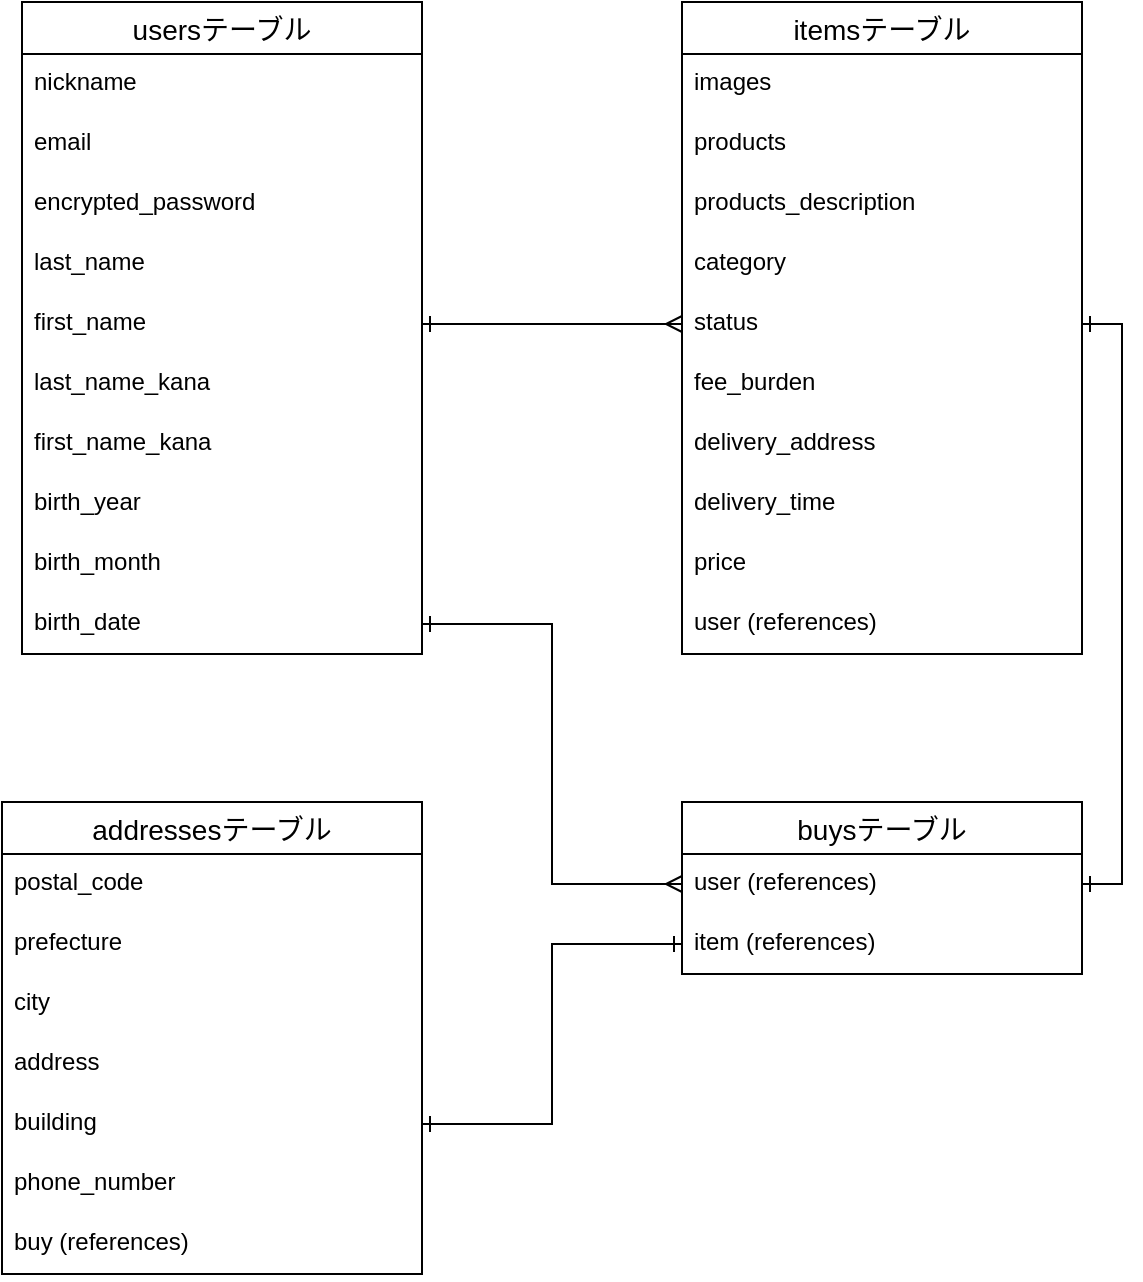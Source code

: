 <mxfile>
    <diagram id="jucyqIgtw844d7UX5WEU" name="ページ1">
        <mxGraphModel dx="728" dy="680" grid="1" gridSize="10" guides="1" tooltips="1" connect="1" arrows="1" fold="1" page="1" pageScale="1" pageWidth="827" pageHeight="1169" math="0" shadow="0">
            <root>
                <mxCell id="0"/>
                <mxCell id="1" parent="0"/>
                <mxCell id="219" value="usersテーブル" style="swimlane;fontStyle=0;childLayout=stackLayout;horizontal=1;startSize=26;horizontalStack=0;resizeParent=1;resizeParentMax=0;resizeLast=0;collapsible=1;marginBottom=0;align=center;fontSize=14;" vertex="1" parent="1">
                    <mxGeometry x="40" y="40" width="200" height="326" as="geometry"/>
                </mxCell>
                <mxCell id="220" value="nickname" style="text;strokeColor=none;fillColor=none;spacingLeft=4;spacingRight=4;overflow=hidden;rotatable=0;points=[[0,0.5],[1,0.5]];portConstraint=eastwest;fontSize=12;" vertex="1" parent="219">
                    <mxGeometry y="26" width="200" height="30" as="geometry"/>
                </mxCell>
                <mxCell id="221" value="email" style="text;strokeColor=none;fillColor=none;spacingLeft=4;spacingRight=4;overflow=hidden;rotatable=0;points=[[0,0.5],[1,0.5]];portConstraint=eastwest;fontSize=12;" vertex="1" parent="219">
                    <mxGeometry y="56" width="200" height="30" as="geometry"/>
                </mxCell>
                <mxCell id="224" value="encrypted_password " style="text;strokeColor=none;fillColor=none;spacingLeft=4;spacingRight=4;overflow=hidden;rotatable=0;points=[[0,0.5],[1,0.5]];portConstraint=eastwest;fontSize=12;" vertex="1" parent="219">
                    <mxGeometry y="86" width="200" height="30" as="geometry"/>
                </mxCell>
                <mxCell id="230" value="last_name" style="text;strokeColor=none;fillColor=none;spacingLeft=4;spacingRight=4;overflow=hidden;rotatable=0;points=[[0,0.5],[1,0.5]];portConstraint=eastwest;fontSize=12;" vertex="1" parent="219">
                    <mxGeometry y="116" width="200" height="30" as="geometry"/>
                </mxCell>
                <mxCell id="231" value="first_name" style="text;strokeColor=none;fillColor=none;spacingLeft=4;spacingRight=4;overflow=hidden;rotatable=0;points=[[0,0.5],[1,0.5]];portConstraint=eastwest;fontSize=12;" vertex="1" parent="219">
                    <mxGeometry y="146" width="200" height="30" as="geometry"/>
                </mxCell>
                <mxCell id="232" value="last_name_kana" style="text;strokeColor=none;fillColor=none;spacingLeft=4;spacingRight=4;overflow=hidden;rotatable=0;points=[[0,0.5],[1,0.5]];portConstraint=eastwest;fontSize=12;" vertex="1" parent="219">
                    <mxGeometry y="176" width="200" height="30" as="geometry"/>
                </mxCell>
                <mxCell id="233" value="first_name_kana" style="text;strokeColor=none;fillColor=none;spacingLeft=4;spacingRight=4;overflow=hidden;rotatable=0;points=[[0,0.5],[1,0.5]];portConstraint=eastwest;fontSize=12;" vertex="1" parent="219">
                    <mxGeometry y="206" width="200" height="30" as="geometry"/>
                </mxCell>
                <mxCell id="234" value="birth_year" style="text;strokeColor=none;fillColor=none;spacingLeft=4;spacingRight=4;overflow=hidden;rotatable=0;points=[[0,0.5],[1,0.5]];portConstraint=eastwest;fontSize=12;" vertex="1" parent="219">
                    <mxGeometry y="236" width="200" height="30" as="geometry"/>
                </mxCell>
                <mxCell id="235" value="birth_month" style="text;strokeColor=none;fillColor=none;spacingLeft=4;spacingRight=4;overflow=hidden;rotatable=0;points=[[0,0.5],[1,0.5]];portConstraint=eastwest;fontSize=12;" vertex="1" parent="219">
                    <mxGeometry y="266" width="200" height="30" as="geometry"/>
                </mxCell>
                <mxCell id="236" value="birth_date" style="text;strokeColor=none;fillColor=none;spacingLeft=4;spacingRight=4;overflow=hidden;rotatable=0;points=[[0,0.5],[1,0.5]];portConstraint=eastwest;fontSize=12;" vertex="1" parent="219">
                    <mxGeometry y="296" width="200" height="30" as="geometry"/>
                </mxCell>
                <mxCell id="237" value="itemsテーブル" style="swimlane;fontStyle=0;childLayout=stackLayout;horizontal=1;startSize=26;horizontalStack=0;resizeParent=1;resizeParentMax=0;resizeLast=0;collapsible=1;marginBottom=0;align=center;fontSize=14;" vertex="1" parent="1">
                    <mxGeometry x="370" y="40" width="200" height="326" as="geometry"/>
                </mxCell>
                <mxCell id="238" value="images" style="text;strokeColor=none;fillColor=none;spacingLeft=4;spacingRight=4;overflow=hidden;rotatable=0;points=[[0,0.5],[1,0.5]];portConstraint=eastwest;fontSize=12;" vertex="1" parent="237">
                    <mxGeometry y="26" width="200" height="30" as="geometry"/>
                </mxCell>
                <mxCell id="241" value="products" style="text;strokeColor=none;fillColor=none;spacingLeft=4;spacingRight=4;overflow=hidden;rotatable=0;points=[[0,0.5],[1,0.5]];portConstraint=eastwest;fontSize=12;" vertex="1" parent="237">
                    <mxGeometry y="56" width="200" height="30" as="geometry"/>
                </mxCell>
                <mxCell id="242" value="products_description" style="text;strokeColor=none;fillColor=none;spacingLeft=4;spacingRight=4;overflow=hidden;rotatable=0;points=[[0,0.5],[1,0.5]];portConstraint=eastwest;fontSize=12;" vertex="1" parent="237">
                    <mxGeometry y="86" width="200" height="30" as="geometry"/>
                </mxCell>
                <mxCell id="243" value="category" style="text;strokeColor=none;fillColor=none;spacingLeft=4;spacingRight=4;overflow=hidden;rotatable=0;points=[[0,0.5],[1,0.5]];portConstraint=eastwest;fontSize=12;" vertex="1" parent="237">
                    <mxGeometry y="116" width="200" height="30" as="geometry"/>
                </mxCell>
                <mxCell id="244" value="status" style="text;strokeColor=none;fillColor=none;spacingLeft=4;spacingRight=4;overflow=hidden;rotatable=0;points=[[0,0.5],[1,0.5]];portConstraint=eastwest;fontSize=12;" vertex="1" parent="237">
                    <mxGeometry y="146" width="200" height="30" as="geometry"/>
                </mxCell>
                <mxCell id="245" value="fee_burden" style="text;strokeColor=none;fillColor=none;spacingLeft=4;spacingRight=4;overflow=hidden;rotatable=0;points=[[0,0.5],[1,0.5]];portConstraint=eastwest;fontSize=12;" vertex="1" parent="237">
                    <mxGeometry y="176" width="200" height="30" as="geometry"/>
                </mxCell>
                <mxCell id="246" value="delivery_address" style="text;strokeColor=none;fillColor=none;spacingLeft=4;spacingRight=4;overflow=hidden;rotatable=0;points=[[0,0.5],[1,0.5]];portConstraint=eastwest;fontSize=12;" vertex="1" parent="237">
                    <mxGeometry y="206" width="200" height="30" as="geometry"/>
                </mxCell>
                <mxCell id="247" value="delivery_time" style="text;strokeColor=none;fillColor=none;spacingLeft=4;spacingRight=4;overflow=hidden;rotatable=0;points=[[0,0.5],[1,0.5]];portConstraint=eastwest;fontSize=12;" vertex="1" parent="237">
                    <mxGeometry y="236" width="200" height="30" as="geometry"/>
                </mxCell>
                <mxCell id="248" value="price" style="text;strokeColor=none;fillColor=none;spacingLeft=4;spacingRight=4;overflow=hidden;rotatable=0;points=[[0,0.5],[1,0.5]];portConstraint=eastwest;fontSize=12;" vertex="1" parent="237">
                    <mxGeometry y="266" width="200" height="30" as="geometry"/>
                </mxCell>
                <mxCell id="260" value="user (references)" style="text;strokeColor=none;fillColor=none;spacingLeft=4;spacingRight=4;overflow=hidden;rotatable=0;points=[[0,0.5],[1,0.5]];portConstraint=eastwest;fontSize=12;" vertex="1" parent="237">
                    <mxGeometry y="296" width="200" height="30" as="geometry"/>
                </mxCell>
                <mxCell id="249" style="edgeStyle=orthogonalEdgeStyle;rounded=0;orthogonalLoop=1;jettySize=auto;html=1;exitX=1;exitY=0.5;exitDx=0;exitDy=0;entryX=0;entryY=0.5;entryDx=0;entryDy=0;startArrow=ERone;startFill=0;endArrow=ERmany;endFill=0;strokeWidth=1;jumpSize=6;sourcePerimeterSpacing=8;" edge="1" parent="1" source="231" target="244">
                    <mxGeometry relative="1" as="geometry"/>
                </mxCell>
                <mxCell id="250" value="buysテーブル" style="swimlane;fontStyle=0;childLayout=stackLayout;horizontal=1;startSize=26;horizontalStack=0;resizeParent=1;resizeParentMax=0;resizeLast=0;collapsible=1;marginBottom=0;align=center;fontSize=14;" vertex="1" parent="1">
                    <mxGeometry x="370" y="440" width="200" height="86" as="geometry"/>
                </mxCell>
                <mxCell id="251" value="user (references)" style="text;strokeColor=none;fillColor=none;spacingLeft=4;spacingRight=4;overflow=hidden;rotatable=0;points=[[0,0.5],[1,0.5]];portConstraint=eastwest;fontSize=12;" vertex="1" parent="250">
                    <mxGeometry y="26" width="200" height="30" as="geometry"/>
                </mxCell>
                <mxCell id="252" value="item (references)" style="text;strokeColor=none;fillColor=none;spacingLeft=4;spacingRight=4;overflow=hidden;rotatable=0;points=[[0,0.5],[1,0.5]];portConstraint=eastwest;fontSize=12;" vertex="1" parent="250">
                    <mxGeometry y="56" width="200" height="30" as="geometry"/>
                </mxCell>
                <mxCell id="254" style="edgeStyle=orthogonalEdgeStyle;rounded=0;jumpSize=6;orthogonalLoop=1;jettySize=auto;html=1;exitX=0;exitY=0.5;exitDx=0;exitDy=0;entryX=1;entryY=0.5;entryDx=0;entryDy=0;startArrow=ERmany;startFill=0;endArrow=ERone;endFill=0;sourcePerimeterSpacing=8;strokeWidth=1;" edge="1" parent="1" source="251" target="236">
                    <mxGeometry relative="1" as="geometry"/>
                </mxCell>
                <mxCell id="255" style="edgeStyle=orthogonalEdgeStyle;rounded=0;jumpSize=6;orthogonalLoop=1;jettySize=auto;html=1;exitX=1;exitY=0.5;exitDx=0;exitDy=0;entryX=1;entryY=0.5;entryDx=0;entryDy=0;startArrow=ERone;startFill=0;endArrow=ERone;endFill=0;sourcePerimeterSpacing=8;strokeWidth=1;" edge="1" parent="1" source="244" target="251">
                    <mxGeometry relative="1" as="geometry"/>
                </mxCell>
                <mxCell id="256" value="addressesテーブル" style="swimlane;fontStyle=0;childLayout=stackLayout;horizontal=1;startSize=26;horizontalStack=0;resizeParent=1;resizeParentMax=0;resizeLast=0;collapsible=1;marginBottom=0;align=center;fontSize=14;" vertex="1" parent="1">
                    <mxGeometry x="30" y="440" width="210" height="236" as="geometry"/>
                </mxCell>
                <mxCell id="257" value="postal_code" style="text;strokeColor=none;fillColor=none;spacingLeft=4;spacingRight=4;overflow=hidden;rotatable=0;points=[[0,0.5],[1,0.5]];portConstraint=eastwest;fontSize=12;" vertex="1" parent="256">
                    <mxGeometry y="26" width="210" height="30" as="geometry"/>
                </mxCell>
                <mxCell id="258" value="prefecture" style="text;strokeColor=none;fillColor=none;spacingLeft=4;spacingRight=4;overflow=hidden;rotatable=0;points=[[0,0.5],[1,0.5]];portConstraint=eastwest;fontSize=12;" vertex="1" parent="256">
                    <mxGeometry y="56" width="210" height="30" as="geometry"/>
                </mxCell>
                <mxCell id="259" value="city" style="text;strokeColor=none;fillColor=none;spacingLeft=4;spacingRight=4;overflow=hidden;rotatable=0;points=[[0,0.5],[1,0.5]];portConstraint=eastwest;fontSize=12;" vertex="1" parent="256">
                    <mxGeometry y="86" width="210" height="30" as="geometry"/>
                </mxCell>
                <mxCell id="261" value="address" style="text;strokeColor=none;fillColor=none;spacingLeft=4;spacingRight=4;overflow=hidden;rotatable=0;points=[[0,0.5],[1,0.5]];portConstraint=eastwest;fontSize=12;" vertex="1" parent="256">
                    <mxGeometry y="116" width="210" height="30" as="geometry"/>
                </mxCell>
                <mxCell id="262" value="building" style="text;strokeColor=none;fillColor=none;spacingLeft=4;spacingRight=4;overflow=hidden;rotatable=0;points=[[0,0.5],[1,0.5]];portConstraint=eastwest;fontSize=12;" vertex="1" parent="256">
                    <mxGeometry y="146" width="210" height="30" as="geometry"/>
                </mxCell>
                <mxCell id="263" value="phone_number" style="text;strokeColor=none;fillColor=none;spacingLeft=4;spacingRight=4;overflow=hidden;rotatable=0;points=[[0,0.5],[1,0.5]];portConstraint=eastwest;fontSize=12;" vertex="1" parent="256">
                    <mxGeometry y="176" width="210" height="30" as="geometry"/>
                </mxCell>
                <mxCell id="264" value="buy (references)" style="text;strokeColor=none;fillColor=none;spacingLeft=4;spacingRight=4;overflow=hidden;rotatable=0;points=[[0,0.5],[1,0.5]];portConstraint=eastwest;fontSize=12;" vertex="1" parent="256">
                    <mxGeometry y="206" width="210" height="30" as="geometry"/>
                </mxCell>
                <mxCell id="265" style="edgeStyle=orthogonalEdgeStyle;rounded=0;jumpSize=6;orthogonalLoop=1;jettySize=auto;html=1;exitX=0;exitY=0.5;exitDx=0;exitDy=0;entryX=1;entryY=0.5;entryDx=0;entryDy=0;startArrow=ERone;startFill=0;endArrow=ERone;endFill=0;sourcePerimeterSpacing=8;strokeWidth=1;" edge="1" parent="1" source="252" target="262">
                    <mxGeometry relative="1" as="geometry"/>
                </mxCell>
            </root>
        </mxGraphModel>
    </diagram>
</mxfile>